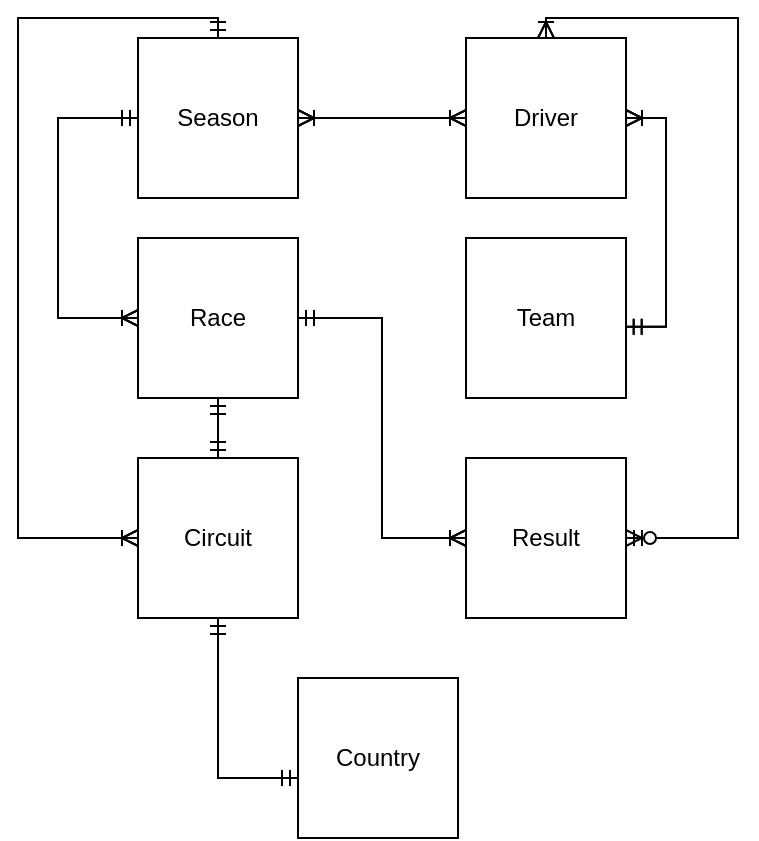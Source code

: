 <mxfile version="14.8.2" type="github">
  <diagram id="BjNS2pmvgADE4GYuvBID" name="Page-1">
    <mxGraphModel dx="1422" dy="804" grid="1" gridSize="10" guides="1" tooltips="1" connect="1" arrows="1" fold="1" page="1" pageScale="1" pageWidth="827" pageHeight="1169" math="0" shadow="0">
      <root>
        <mxCell id="0" />
        <mxCell id="1" parent="0" />
        <mxCell id="AVKD9DnOGfVbJumX4m-C-29" style="edgeStyle=orthogonalEdgeStyle;rounded=0;orthogonalLoop=1;jettySize=auto;html=1;startArrow=ERoneToMany;startFill=0;endArrow=ERoneToMany;endFill=0;" parent="1" source="AVKD9DnOGfVbJumX4m-C-1" edge="1">
          <mxGeometry relative="1" as="geometry">
            <mxPoint x="374" y="160" as="targetPoint" />
          </mxGeometry>
        </mxCell>
        <mxCell id="AVKD9DnOGfVbJumX4m-C-30" style="edgeStyle=orthogonalEdgeStyle;rounded=0;orthogonalLoop=1;jettySize=auto;html=1;startArrow=ERmandOne;startFill=0;endArrow=ERoneToMany;endFill=0;" parent="1" source="AVKD9DnOGfVbJumX4m-C-1" target="AVKD9DnOGfVbJumX4m-C-6" edge="1">
          <mxGeometry relative="1" as="geometry">
            <mxPoint x="207" y="270" as="targetPoint" />
            <Array as="points">
              <mxPoint x="170" y="160" />
              <mxPoint x="170" y="260" />
            </Array>
          </mxGeometry>
        </mxCell>
        <mxCell id="AVKD9DnOGfVbJumX4m-C-36" style="edgeStyle=orthogonalEdgeStyle;rounded=0;orthogonalLoop=1;jettySize=auto;html=1;startArrow=ERmandOne;startFill=0;endArrow=ERoneToMany;endFill=0;entryX=0;entryY=0.5;entryDx=0;entryDy=0;" parent="1" source="AVKD9DnOGfVbJumX4m-C-1" target="AVKD9DnOGfVbJumX4m-C-3" edge="1">
          <mxGeometry relative="1" as="geometry">
            <mxPoint x="200" y="370" as="targetPoint" />
            <Array as="points">
              <mxPoint x="250" y="110" />
              <mxPoint x="150" y="110" />
              <mxPoint x="150" y="370" />
            </Array>
          </mxGeometry>
        </mxCell>
        <mxCell id="AVKD9DnOGfVbJumX4m-C-1" value="Season" style="whiteSpace=wrap;html=1;aspect=fixed;" parent="1" vertex="1">
          <mxGeometry x="210" y="120" width="80" height="80" as="geometry" />
        </mxCell>
        <mxCell id="AVKD9DnOGfVbJumX4m-C-34" style="edgeStyle=orthogonalEdgeStyle;rounded=0;orthogonalLoop=1;jettySize=auto;html=1;entryX=0.998;entryY=0.555;entryDx=0;entryDy=0;entryPerimeter=0;startArrow=ERoneToMany;startFill=0;endArrow=ERmandOne;endFill=0;" parent="1" source="AVKD9DnOGfVbJumX4m-C-2" target="AVKD9DnOGfVbJumX4m-C-26" edge="1">
          <mxGeometry relative="1" as="geometry">
            <Array as="points">
              <mxPoint x="474" y="160" />
              <mxPoint x="474" y="264" />
            </Array>
          </mxGeometry>
        </mxCell>
        <mxCell id="AVKD9DnOGfVbJumX4m-C-35" style="edgeStyle=orthogonalEdgeStyle;rounded=0;orthogonalLoop=1;jettySize=auto;html=1;entryX=1;entryY=0.5;entryDx=0;entryDy=0;startArrow=ERoneToMany;startFill=0;endArrow=ERmandOne;endFill=0;" parent="1" source="AVKD9DnOGfVbJumX4m-C-2" target="AVKD9DnOGfVbJumX4m-C-4" edge="1">
          <mxGeometry relative="1" as="geometry">
            <Array as="points">
              <mxPoint x="414" y="110" />
              <mxPoint x="510" y="110" />
              <mxPoint x="510" y="370" />
            </Array>
          </mxGeometry>
        </mxCell>
        <mxCell id="AVKD9DnOGfVbJumX4m-C-2" value="Driver" style="whiteSpace=wrap;html=1;aspect=fixed;" parent="1" vertex="1">
          <mxGeometry x="374" y="120" width="80" height="80" as="geometry" />
        </mxCell>
        <mxCell id="AVKD9DnOGfVbJumX4m-C-33" style="edgeStyle=orthogonalEdgeStyle;rounded=0;orthogonalLoop=1;jettySize=auto;html=1;entryX=0;entryY=0.625;entryDx=0;entryDy=0;entryPerimeter=0;startArrow=ERmandOne;startFill=0;endArrow=ERmandOne;endFill=0;" parent="1" source="AVKD9DnOGfVbJumX4m-C-3" target="AVKD9DnOGfVbJumX4m-C-24" edge="1">
          <mxGeometry relative="1" as="geometry" />
        </mxCell>
        <mxCell id="AVKD9DnOGfVbJumX4m-C-3" value="Circuit" style="whiteSpace=wrap;html=1;aspect=fixed;" parent="1" vertex="1">
          <mxGeometry x="210" y="330" width="80" height="80" as="geometry" />
        </mxCell>
        <mxCell id="AVKD9DnOGfVbJumX4m-C-4" value="Result" style="whiteSpace=wrap;html=1;aspect=fixed;" parent="1" vertex="1">
          <mxGeometry x="374" y="330" width="80" height="80" as="geometry" />
        </mxCell>
        <mxCell id="AVKD9DnOGfVbJumX4m-C-32" style="edgeStyle=orthogonalEdgeStyle;rounded=0;orthogonalLoop=1;jettySize=auto;html=1;entryX=0.5;entryY=0;entryDx=0;entryDy=0;startArrow=ERmandOne;startFill=0;endArrow=ERmandOne;endFill=0;" parent="1" source="AVKD9DnOGfVbJumX4m-C-6" target="AVKD9DnOGfVbJumX4m-C-3" edge="1">
          <mxGeometry relative="1" as="geometry" />
        </mxCell>
        <mxCell id="fzhXm1ZoJf_C1OKNciQI-1" style="edgeStyle=orthogonalEdgeStyle;rounded=0;orthogonalLoop=1;jettySize=auto;html=1;entryX=0;entryY=0.5;entryDx=0;entryDy=0;endArrow=ERoneToMany;endFill=0;startArrow=ERmandOne;startFill=0;" parent="1" source="AVKD9DnOGfVbJumX4m-C-6" target="AVKD9DnOGfVbJumX4m-C-4" edge="1">
          <mxGeometry relative="1" as="geometry" />
        </mxCell>
        <mxCell id="AVKD9DnOGfVbJumX4m-C-6" value="Race" style="whiteSpace=wrap;html=1;aspect=fixed;" parent="1" vertex="1">
          <mxGeometry x="210" y="220" width="80" height="80" as="geometry" />
        </mxCell>
        <mxCell id="AVKD9DnOGfVbJumX4m-C-24" value="Country" style="whiteSpace=wrap;html=1;aspect=fixed;" parent="1" vertex="1">
          <mxGeometry x="290" y="440" width="80" height="80" as="geometry" />
        </mxCell>
        <mxCell id="AVKD9DnOGfVbJumX4m-C-26" value="Team" style="whiteSpace=wrap;html=1;aspect=fixed;" parent="1" vertex="1">
          <mxGeometry x="374" y="220" width="80" height="80" as="geometry" />
        </mxCell>
        <mxCell id="2ymGQ-PGd4sYASq9nvf_-1" style="edgeStyle=orthogonalEdgeStyle;rounded=0;orthogonalLoop=1;jettySize=auto;html=1;startArrow=ERoneToMany;startFill=0;endArrow=ERoneToMany;endFill=0;" edge="1" parent="1" source="2ymGQ-PGd4sYASq9nvf_-4">
          <mxGeometry relative="1" as="geometry">
            <mxPoint x="374" y="160" as="targetPoint" />
          </mxGeometry>
        </mxCell>
        <mxCell id="2ymGQ-PGd4sYASq9nvf_-2" style="edgeStyle=orthogonalEdgeStyle;rounded=0;orthogonalLoop=1;jettySize=auto;html=1;startArrow=ERmandOne;startFill=0;endArrow=ERoneToMany;endFill=0;" edge="1" parent="1" source="2ymGQ-PGd4sYASq9nvf_-4" target="2ymGQ-PGd4sYASq9nvf_-13">
          <mxGeometry relative="1" as="geometry">
            <mxPoint x="207" y="270" as="targetPoint" />
            <Array as="points">
              <mxPoint x="170" y="160" />
              <mxPoint x="170" y="260" />
            </Array>
          </mxGeometry>
        </mxCell>
        <mxCell id="2ymGQ-PGd4sYASq9nvf_-3" style="edgeStyle=orthogonalEdgeStyle;rounded=0;orthogonalLoop=1;jettySize=auto;html=1;startArrow=ERmandOne;startFill=0;endArrow=ERoneToMany;endFill=0;entryX=0;entryY=0.5;entryDx=0;entryDy=0;" edge="1" parent="1" source="2ymGQ-PGd4sYASq9nvf_-4" target="2ymGQ-PGd4sYASq9nvf_-9">
          <mxGeometry relative="1" as="geometry">
            <mxPoint x="200" y="370" as="targetPoint" />
            <Array as="points">
              <mxPoint x="250" y="110" />
              <mxPoint x="150" y="110" />
              <mxPoint x="150" y="370" />
            </Array>
          </mxGeometry>
        </mxCell>
        <mxCell id="2ymGQ-PGd4sYASq9nvf_-4" value="Season" style="whiteSpace=wrap;html=1;aspect=fixed;" vertex="1" parent="1">
          <mxGeometry x="210" y="120" width="80" height="80" as="geometry" />
        </mxCell>
        <mxCell id="2ymGQ-PGd4sYASq9nvf_-5" style="edgeStyle=orthogonalEdgeStyle;rounded=0;orthogonalLoop=1;jettySize=auto;html=1;entryX=0.998;entryY=0.555;entryDx=0;entryDy=0;entryPerimeter=0;startArrow=ERoneToMany;startFill=0;endArrow=ERmandOne;endFill=0;" edge="1" parent="1" source="2ymGQ-PGd4sYASq9nvf_-7" target="2ymGQ-PGd4sYASq9nvf_-15">
          <mxGeometry relative="1" as="geometry">
            <Array as="points">
              <mxPoint x="474" y="160" />
              <mxPoint x="474" y="264" />
            </Array>
          </mxGeometry>
        </mxCell>
        <mxCell id="2ymGQ-PGd4sYASq9nvf_-6" style="edgeStyle=orthogonalEdgeStyle;rounded=0;orthogonalLoop=1;jettySize=auto;html=1;entryX=1;entryY=0.5;entryDx=0;entryDy=0;startArrow=ERoneToMany;startFill=0;endArrow=ERzeroToMany;endFill=1;" edge="1" parent="1" source="2ymGQ-PGd4sYASq9nvf_-7" target="2ymGQ-PGd4sYASq9nvf_-10">
          <mxGeometry relative="1" as="geometry">
            <Array as="points">
              <mxPoint x="414" y="110" />
              <mxPoint x="510" y="110" />
              <mxPoint x="510" y="370" />
            </Array>
          </mxGeometry>
        </mxCell>
        <mxCell id="2ymGQ-PGd4sYASq9nvf_-7" value="Driver" style="whiteSpace=wrap;html=1;aspect=fixed;" vertex="1" parent="1">
          <mxGeometry x="374" y="120" width="80" height="80" as="geometry" />
        </mxCell>
        <mxCell id="2ymGQ-PGd4sYASq9nvf_-8" style="edgeStyle=orthogonalEdgeStyle;rounded=0;orthogonalLoop=1;jettySize=auto;html=1;entryX=0;entryY=0.625;entryDx=0;entryDy=0;entryPerimeter=0;startArrow=ERmandOne;startFill=0;endArrow=ERmandOne;endFill=0;" edge="1" parent="1" source="2ymGQ-PGd4sYASq9nvf_-9" target="2ymGQ-PGd4sYASq9nvf_-14">
          <mxGeometry relative="1" as="geometry" />
        </mxCell>
        <mxCell id="2ymGQ-PGd4sYASq9nvf_-9" value="Circuit" style="whiteSpace=wrap;html=1;aspect=fixed;" vertex="1" parent="1">
          <mxGeometry x="210" y="330" width="80" height="80" as="geometry" />
        </mxCell>
        <mxCell id="2ymGQ-PGd4sYASq9nvf_-10" value="Result" style="whiteSpace=wrap;html=1;aspect=fixed;" vertex="1" parent="1">
          <mxGeometry x="374" y="330" width="80" height="80" as="geometry" />
        </mxCell>
        <mxCell id="2ymGQ-PGd4sYASq9nvf_-11" style="edgeStyle=orthogonalEdgeStyle;rounded=0;orthogonalLoop=1;jettySize=auto;html=1;entryX=0.5;entryY=0;entryDx=0;entryDy=0;startArrow=ERmandOne;startFill=0;endArrow=ERmandOne;endFill=0;" edge="1" parent="1" source="2ymGQ-PGd4sYASq9nvf_-13" target="2ymGQ-PGd4sYASq9nvf_-9">
          <mxGeometry relative="1" as="geometry" />
        </mxCell>
        <mxCell id="2ymGQ-PGd4sYASq9nvf_-12" style="edgeStyle=orthogonalEdgeStyle;rounded=0;orthogonalLoop=1;jettySize=auto;html=1;entryX=0;entryY=0.5;entryDx=0;entryDy=0;endArrow=ERoneToMany;endFill=0;startArrow=ERmandOne;startFill=0;" edge="1" parent="1" source="2ymGQ-PGd4sYASq9nvf_-13" target="2ymGQ-PGd4sYASq9nvf_-10">
          <mxGeometry relative="1" as="geometry" />
        </mxCell>
        <mxCell id="2ymGQ-PGd4sYASq9nvf_-13" value="Race" style="whiteSpace=wrap;html=1;aspect=fixed;" vertex="1" parent="1">
          <mxGeometry x="210" y="220" width="80" height="80" as="geometry" />
        </mxCell>
        <mxCell id="2ymGQ-PGd4sYASq9nvf_-14" value="Country" style="whiteSpace=wrap;html=1;aspect=fixed;" vertex="1" parent="1">
          <mxGeometry x="290" y="440" width="80" height="80" as="geometry" />
        </mxCell>
        <mxCell id="2ymGQ-PGd4sYASq9nvf_-15" value="Team" style="whiteSpace=wrap;html=1;aspect=fixed;" vertex="1" parent="1">
          <mxGeometry x="374" y="220" width="80" height="80" as="geometry" />
        </mxCell>
      </root>
    </mxGraphModel>
  </diagram>
</mxfile>
